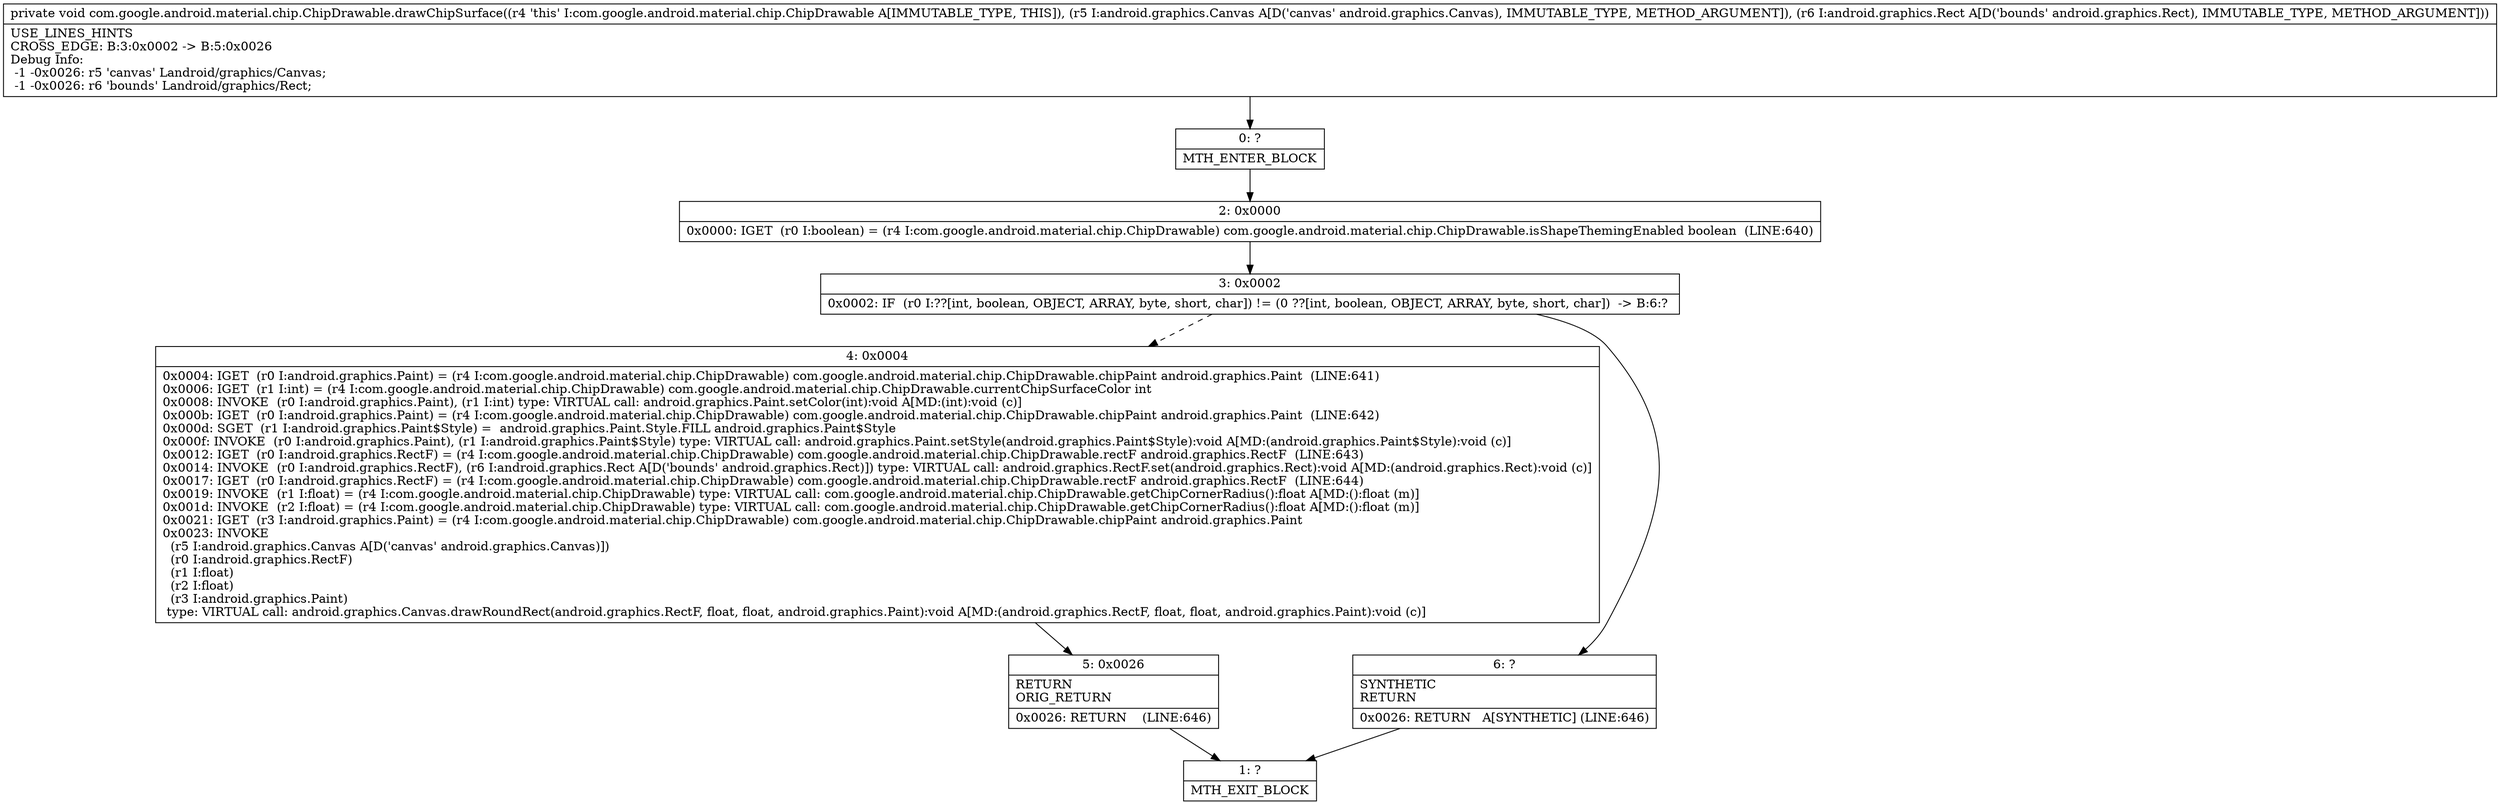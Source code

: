 digraph "CFG forcom.google.android.material.chip.ChipDrawable.drawChipSurface(Landroid\/graphics\/Canvas;Landroid\/graphics\/Rect;)V" {
Node_0 [shape=record,label="{0\:\ ?|MTH_ENTER_BLOCK\l}"];
Node_2 [shape=record,label="{2\:\ 0x0000|0x0000: IGET  (r0 I:boolean) = (r4 I:com.google.android.material.chip.ChipDrawable) com.google.android.material.chip.ChipDrawable.isShapeThemingEnabled boolean  (LINE:640)\l}"];
Node_3 [shape=record,label="{3\:\ 0x0002|0x0002: IF  (r0 I:??[int, boolean, OBJECT, ARRAY, byte, short, char]) != (0 ??[int, boolean, OBJECT, ARRAY, byte, short, char])  \-\> B:6:? \l}"];
Node_4 [shape=record,label="{4\:\ 0x0004|0x0004: IGET  (r0 I:android.graphics.Paint) = (r4 I:com.google.android.material.chip.ChipDrawable) com.google.android.material.chip.ChipDrawable.chipPaint android.graphics.Paint  (LINE:641)\l0x0006: IGET  (r1 I:int) = (r4 I:com.google.android.material.chip.ChipDrawable) com.google.android.material.chip.ChipDrawable.currentChipSurfaceColor int \l0x0008: INVOKE  (r0 I:android.graphics.Paint), (r1 I:int) type: VIRTUAL call: android.graphics.Paint.setColor(int):void A[MD:(int):void (c)]\l0x000b: IGET  (r0 I:android.graphics.Paint) = (r4 I:com.google.android.material.chip.ChipDrawable) com.google.android.material.chip.ChipDrawable.chipPaint android.graphics.Paint  (LINE:642)\l0x000d: SGET  (r1 I:android.graphics.Paint$Style) =  android.graphics.Paint.Style.FILL android.graphics.Paint$Style \l0x000f: INVOKE  (r0 I:android.graphics.Paint), (r1 I:android.graphics.Paint$Style) type: VIRTUAL call: android.graphics.Paint.setStyle(android.graphics.Paint$Style):void A[MD:(android.graphics.Paint$Style):void (c)]\l0x0012: IGET  (r0 I:android.graphics.RectF) = (r4 I:com.google.android.material.chip.ChipDrawable) com.google.android.material.chip.ChipDrawable.rectF android.graphics.RectF  (LINE:643)\l0x0014: INVOKE  (r0 I:android.graphics.RectF), (r6 I:android.graphics.Rect A[D('bounds' android.graphics.Rect)]) type: VIRTUAL call: android.graphics.RectF.set(android.graphics.Rect):void A[MD:(android.graphics.Rect):void (c)]\l0x0017: IGET  (r0 I:android.graphics.RectF) = (r4 I:com.google.android.material.chip.ChipDrawable) com.google.android.material.chip.ChipDrawable.rectF android.graphics.RectF  (LINE:644)\l0x0019: INVOKE  (r1 I:float) = (r4 I:com.google.android.material.chip.ChipDrawable) type: VIRTUAL call: com.google.android.material.chip.ChipDrawable.getChipCornerRadius():float A[MD:():float (m)]\l0x001d: INVOKE  (r2 I:float) = (r4 I:com.google.android.material.chip.ChipDrawable) type: VIRTUAL call: com.google.android.material.chip.ChipDrawable.getChipCornerRadius():float A[MD:():float (m)]\l0x0021: IGET  (r3 I:android.graphics.Paint) = (r4 I:com.google.android.material.chip.ChipDrawable) com.google.android.material.chip.ChipDrawable.chipPaint android.graphics.Paint \l0x0023: INVOKE  \l  (r5 I:android.graphics.Canvas A[D('canvas' android.graphics.Canvas)])\l  (r0 I:android.graphics.RectF)\l  (r1 I:float)\l  (r2 I:float)\l  (r3 I:android.graphics.Paint)\l type: VIRTUAL call: android.graphics.Canvas.drawRoundRect(android.graphics.RectF, float, float, android.graphics.Paint):void A[MD:(android.graphics.RectF, float, float, android.graphics.Paint):void (c)]\l}"];
Node_5 [shape=record,label="{5\:\ 0x0026|RETURN\lORIG_RETURN\l|0x0026: RETURN    (LINE:646)\l}"];
Node_1 [shape=record,label="{1\:\ ?|MTH_EXIT_BLOCK\l}"];
Node_6 [shape=record,label="{6\:\ ?|SYNTHETIC\lRETURN\l|0x0026: RETURN   A[SYNTHETIC] (LINE:646)\l}"];
MethodNode[shape=record,label="{private void com.google.android.material.chip.ChipDrawable.drawChipSurface((r4 'this' I:com.google.android.material.chip.ChipDrawable A[IMMUTABLE_TYPE, THIS]), (r5 I:android.graphics.Canvas A[D('canvas' android.graphics.Canvas), IMMUTABLE_TYPE, METHOD_ARGUMENT]), (r6 I:android.graphics.Rect A[D('bounds' android.graphics.Rect), IMMUTABLE_TYPE, METHOD_ARGUMENT]))  | USE_LINES_HINTS\lCROSS_EDGE: B:3:0x0002 \-\> B:5:0x0026\lDebug Info:\l  \-1 \-0x0026: r5 'canvas' Landroid\/graphics\/Canvas;\l  \-1 \-0x0026: r6 'bounds' Landroid\/graphics\/Rect;\l}"];
MethodNode -> Node_0;Node_0 -> Node_2;
Node_2 -> Node_3;
Node_3 -> Node_4[style=dashed];
Node_3 -> Node_6;
Node_4 -> Node_5;
Node_5 -> Node_1;
Node_6 -> Node_1;
}

